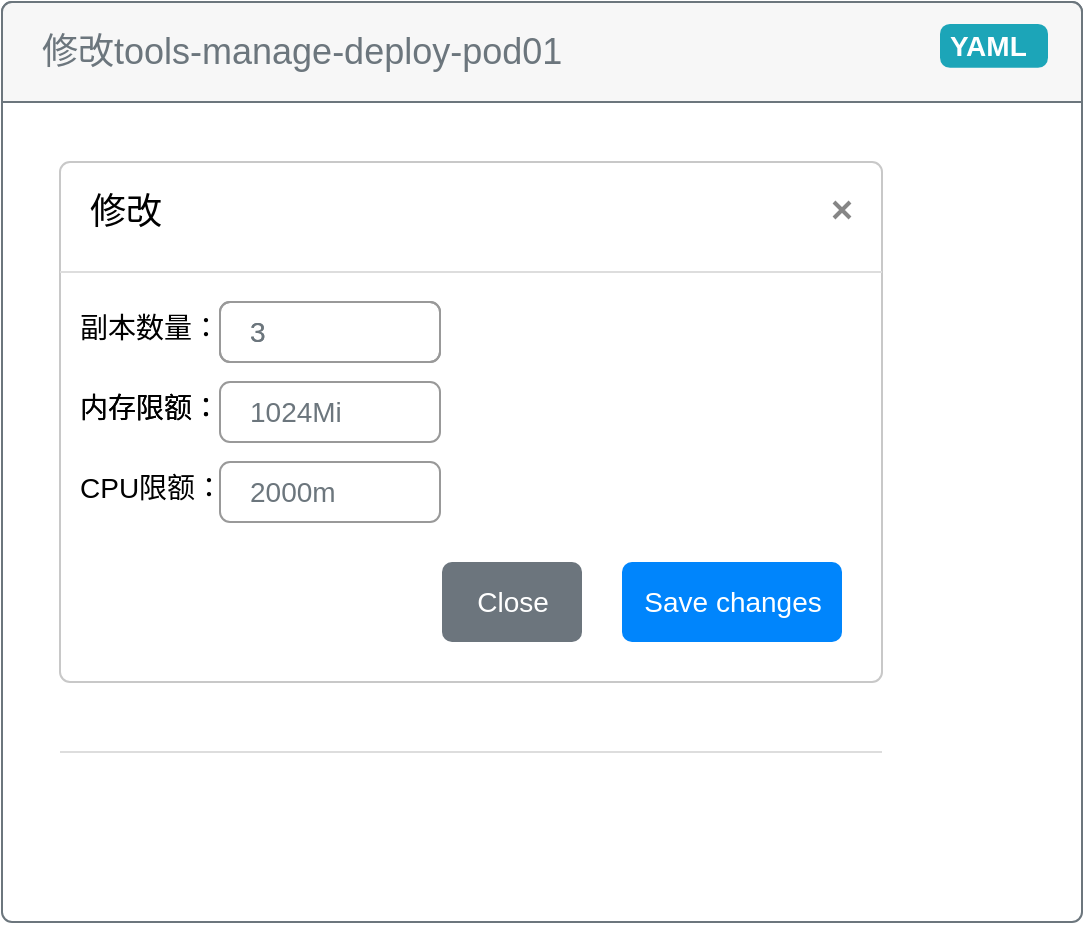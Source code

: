 <mxfile version="20.8.23" type="github">
  <diagram name="第 1 页" id="fz4WfLsKQZWgaY4odHcA">
    <mxGraphModel dx="954" dy="540" grid="1" gridSize="10" guides="1" tooltips="1" connect="1" arrows="1" fold="1" page="1" pageScale="1" pageWidth="827" pageHeight="1169" math="0" shadow="0">
      <root>
        <mxCell id="0" />
        <mxCell id="1" parent="0" />
        <mxCell id="qJ83-aC4T8bsSbuJJTa_-1" value="" style="html=1;shadow=0;dashed=0;shape=mxgraph.bootstrap.rrect;rSize=5;strokeColor=#6C767D;html=1;whiteSpace=wrap;fillColor=#ffffff;fontColor=#212529;verticalAlign=bottom;align=left;spacing=20;spacingBottom=0;fontSize=14;" vertex="1" parent="1">
          <mxGeometry x="61" y="70" width="540" height="460" as="geometry" />
        </mxCell>
        <mxCell id="qJ83-aC4T8bsSbuJJTa_-2" value="修改tools-manage-deploy-pod01" style="html=1;shadow=0;dashed=0;shape=mxgraph.bootstrap.topButton;rSize=5;perimeter=none;whiteSpace=wrap;fillColor=#F7F7F7;strokeColor=#6C767D;fontColor=#6C767D;resizeWidth=1;fontSize=18;align=left;spacing=20;" vertex="1" parent="qJ83-aC4T8bsSbuJJTa_-1">
          <mxGeometry width="540" height="50" relative="1" as="geometry" />
        </mxCell>
        <mxCell id="qJ83-aC4T8bsSbuJJTa_-3" value="YAML" style="html=1;shadow=0;dashed=0;shape=mxgraph.bootstrap.rrect;rSize=5;strokeColor=none;strokeWidth=1;fillColor=#1CA5B8;fontColor=#FFFFFF;whiteSpace=wrap;align=left;verticalAlign=middle;spacingLeft=0;fontStyle=1;fontSize=14;spacing=5;" vertex="1" parent="qJ83-aC4T8bsSbuJJTa_-1">
          <mxGeometry x="469.0" y="10.968" width="54" height="21.935" as="geometry" />
        </mxCell>
        <mxCell id="qJ83-aC4T8bsSbuJJTa_-22" value="修改" style="html=1;shadow=0;dashed=0;shape=mxgraph.bootstrap.rrect;rSize=5;html=1;strokeColor=#C8C8C8;fillColor=#ffffff;whiteSpace=wrap;verticalAlign=top;align=left;fontSize=18;spacing=15;spacingTop=-5;" vertex="1" parent="qJ83-aC4T8bsSbuJJTa_-1">
          <mxGeometry x="29" y="80" width="411.0" height="260" as="geometry" />
        </mxCell>
        <mxCell id="qJ83-aC4T8bsSbuJJTa_-23" value="" style="shape=line;strokeColor=#dddddd;resizeWidth=1;" vertex="1" parent="qJ83-aC4T8bsSbuJJTa_-22">
          <mxGeometry width="411.0" height="10" relative="1" as="geometry">
            <mxPoint y="50" as="offset" />
          </mxGeometry>
        </mxCell>
        <mxCell id="qJ83-aC4T8bsSbuJJTa_-24" value="" style="html=1;shadow=0;dashed=0;shape=mxgraph.bootstrap.x;strokeColor=#868686;strokeWidth=2;" vertex="1" parent="qJ83-aC4T8bsSbuJJTa_-22">
          <mxGeometry x="1" width="8" height="8" relative="1" as="geometry">
            <mxPoint x="-24" y="20" as="offset" />
          </mxGeometry>
        </mxCell>
        <mxCell id="qJ83-aC4T8bsSbuJJTa_-25" value="内存限额：" style="strokeColor=none;fillColor=none;resizeWidth=1;align=left;verticalAlign=top;spacing=10;fontSize=14;whiteSpace=wrap;html=1;" vertex="1" parent="qJ83-aC4T8bsSbuJJTa_-22">
          <mxGeometry width="411.0" height="40" relative="1" as="geometry">
            <mxPoint y="100" as="offset" />
          </mxGeometry>
        </mxCell>
        <mxCell id="qJ83-aC4T8bsSbuJJTa_-27" value="CPU限额：" style="strokeColor=none;fillColor=none;resizeWidth=1;align=left;verticalAlign=top;spacing=10;fontSize=14;whiteSpace=wrap;html=1;" vertex="1" parent="qJ83-aC4T8bsSbuJJTa_-22">
          <mxGeometry width="411.0" height="40" relative="1" as="geometry">
            <mxPoint y="140" as="offset" />
          </mxGeometry>
        </mxCell>
        <mxCell id="qJ83-aC4T8bsSbuJJTa_-29" value="" style="shape=line;strokeColor=#dddddd;resizeWidth=1;" vertex="1" parent="qJ83-aC4T8bsSbuJJTa_-22">
          <mxGeometry width="411.0" height="10" relative="1" as="geometry">
            <mxPoint y="290" as="offset" />
          </mxGeometry>
        </mxCell>
        <mxCell id="qJ83-aC4T8bsSbuJJTa_-30" value="Save changes" style="html=1;shadow=0;dashed=0;shape=mxgraph.bootstrap.rrect;rSize=5;fillColor=#0085FC;strokeColor=none;fontColor=#FFFFFF;fontSize=14;" vertex="1" parent="qJ83-aC4T8bsSbuJJTa_-22">
          <mxGeometry x="1" y="1" width="110" height="40" relative="1" as="geometry">
            <mxPoint x="-130" y="-60" as="offset" />
          </mxGeometry>
        </mxCell>
        <mxCell id="qJ83-aC4T8bsSbuJJTa_-31" value="Close" style="html=1;shadow=0;dashed=0;shape=mxgraph.bootstrap.rrect;rSize=5;fillColor=#6C757D;strokeColor=none;fontColor=#FFFFFF;fontSize=14;" vertex="1" parent="qJ83-aC4T8bsSbuJJTa_-22">
          <mxGeometry x="1" y="1" width="70" height="40" relative="1" as="geometry">
            <mxPoint x="-220" y="-60" as="offset" />
          </mxGeometry>
        </mxCell>
        <mxCell id="qJ83-aC4T8bsSbuJJTa_-33" value="副本数量：" style="strokeColor=none;fillColor=none;resizeWidth=1;align=left;verticalAlign=top;spacing=10;fontSize=14;whiteSpace=wrap;html=1;" vertex="1" parent="qJ83-aC4T8bsSbuJJTa_-22">
          <mxGeometry y="60" width="411.0" height="40" as="geometry" />
        </mxCell>
        <mxCell id="qJ83-aC4T8bsSbuJJTa_-45" value="3" style="html=1;shadow=0;dashed=0;shape=mxgraph.bootstrap.rrect;rSize=5;fillColor=none;strokeColor=#999999;align=left;spacing=15;fontSize=14;fontColor=#6C767D;" vertex="1" parent="qJ83-aC4T8bsSbuJJTa_-22">
          <mxGeometry x="80" y="70" width="110" height="30" as="geometry" />
        </mxCell>
        <mxCell id="qJ83-aC4T8bsSbuJJTa_-61" value="2000m" style="html=1;shadow=0;dashed=0;shape=mxgraph.bootstrap.rrect;rSize=5;fillColor=none;strokeColor=#999999;align=left;spacing=15;fontSize=14;fontColor=#6C767D;" vertex="1" parent="qJ83-aC4T8bsSbuJJTa_-22">
          <mxGeometry x="80" y="150" width="110" height="30" as="geometry" />
        </mxCell>
        <mxCell id="qJ83-aC4T8bsSbuJJTa_-32" value="内存限额：" style="strokeColor=none;fillColor=none;resizeWidth=1;align=left;verticalAlign=top;spacing=10;fontSize=14;whiteSpace=wrap;html=1;" vertex="1" parent="1">
          <mxGeometry x="90" y="250" width="411.0" height="40" as="geometry" />
        </mxCell>
        <mxCell id="qJ83-aC4T8bsSbuJJTa_-59" value="3" style="html=1;shadow=0;dashed=0;shape=mxgraph.bootstrap.rrect;rSize=5;fillColor=none;strokeColor=#999999;align=left;spacing=15;fontSize=14;fontColor=#6C767D;" vertex="1" parent="1">
          <mxGeometry x="170" y="220" width="110" height="30" as="geometry" />
        </mxCell>
        <mxCell id="qJ83-aC4T8bsSbuJJTa_-60" value="1024Mi" style="html=1;shadow=0;dashed=0;shape=mxgraph.bootstrap.rrect;rSize=5;fillColor=none;strokeColor=#999999;align=left;spacing=15;fontSize=14;fontColor=#6C767D;" vertex="1" parent="1">
          <mxGeometry x="170" y="260" width="110" height="30" as="geometry" />
        </mxCell>
      </root>
    </mxGraphModel>
  </diagram>
</mxfile>
